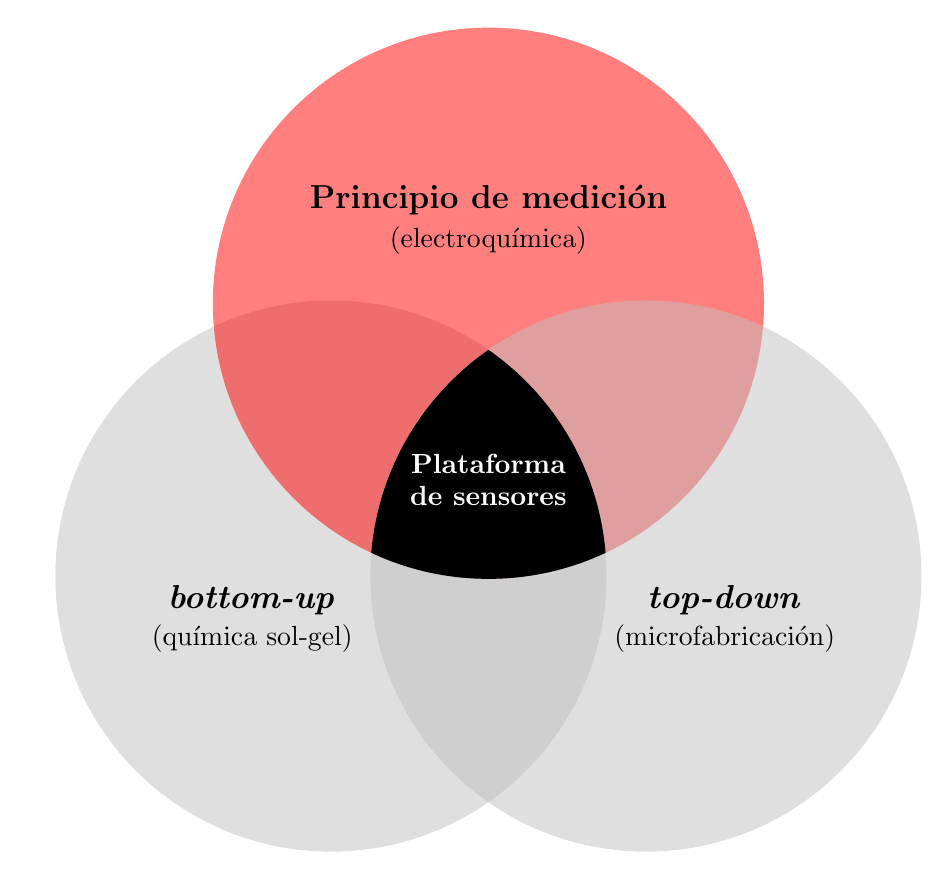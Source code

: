 \def\firstcircle{(0,0) circle (3.5cm)}
\def\secondcircle{(60:4cm) circle (3.5cm)}
\def\thirdcircle{(0:4cm) circle (3.5cm)}

\begin{tikzpicture}

    \begin{scope}[opacity=0.5]
      \draw[fill=lightgray,draw=none] \firstcircle ;
      \draw[fill=red,draw=none] \secondcircle;
      \draw[fill=lightgray,draw=none] \thirdcircle ;
    \end{scope}  
    
    \begin{scope}
      \clip \secondcircle;
      \clip \firstcircle;
      \fill[black] \thirdcircle;
    \end{scope}

    \begin{scope}
       \draw[draw=none] \firstcircle node[below,xshift=-1cm] {\textbf{\textit{\large{bottom-up}}}};
       \draw[draw=none] \firstcircle node[below,xshift=-1cm,yshift=-0.5cm] {(qu\'imica sol-gel)};

       \draw[draw=none] \secondcircle node [above,yshift=1cm] {\textbf{\large{Principio de medición}}};
       \draw[draw=none] \secondcircle node[above,yshift=0.5cm] {(electroqu\'imica)};

       \draw[draw=none] \thirdcircle node [below,xshift=1cm] {\textbf{\textit{\large{top-down}}}};
       \draw[draw=none] \thirdcircle node[below,xshift=1cm,yshift=-0.5cm] {(microfabricación)};

       \draw[draw=none] \secondcircle  node[below,yshift=-1.8	cm] {\textbf{\textcolor{white}{Plataforma}}};
       \draw[draw=none] \secondcircle  node[below,yshift=-2.2cm] {\textbf{\textcolor{white}{de sensores}}};
    \end{scope}  

\end{tikzpicture}
